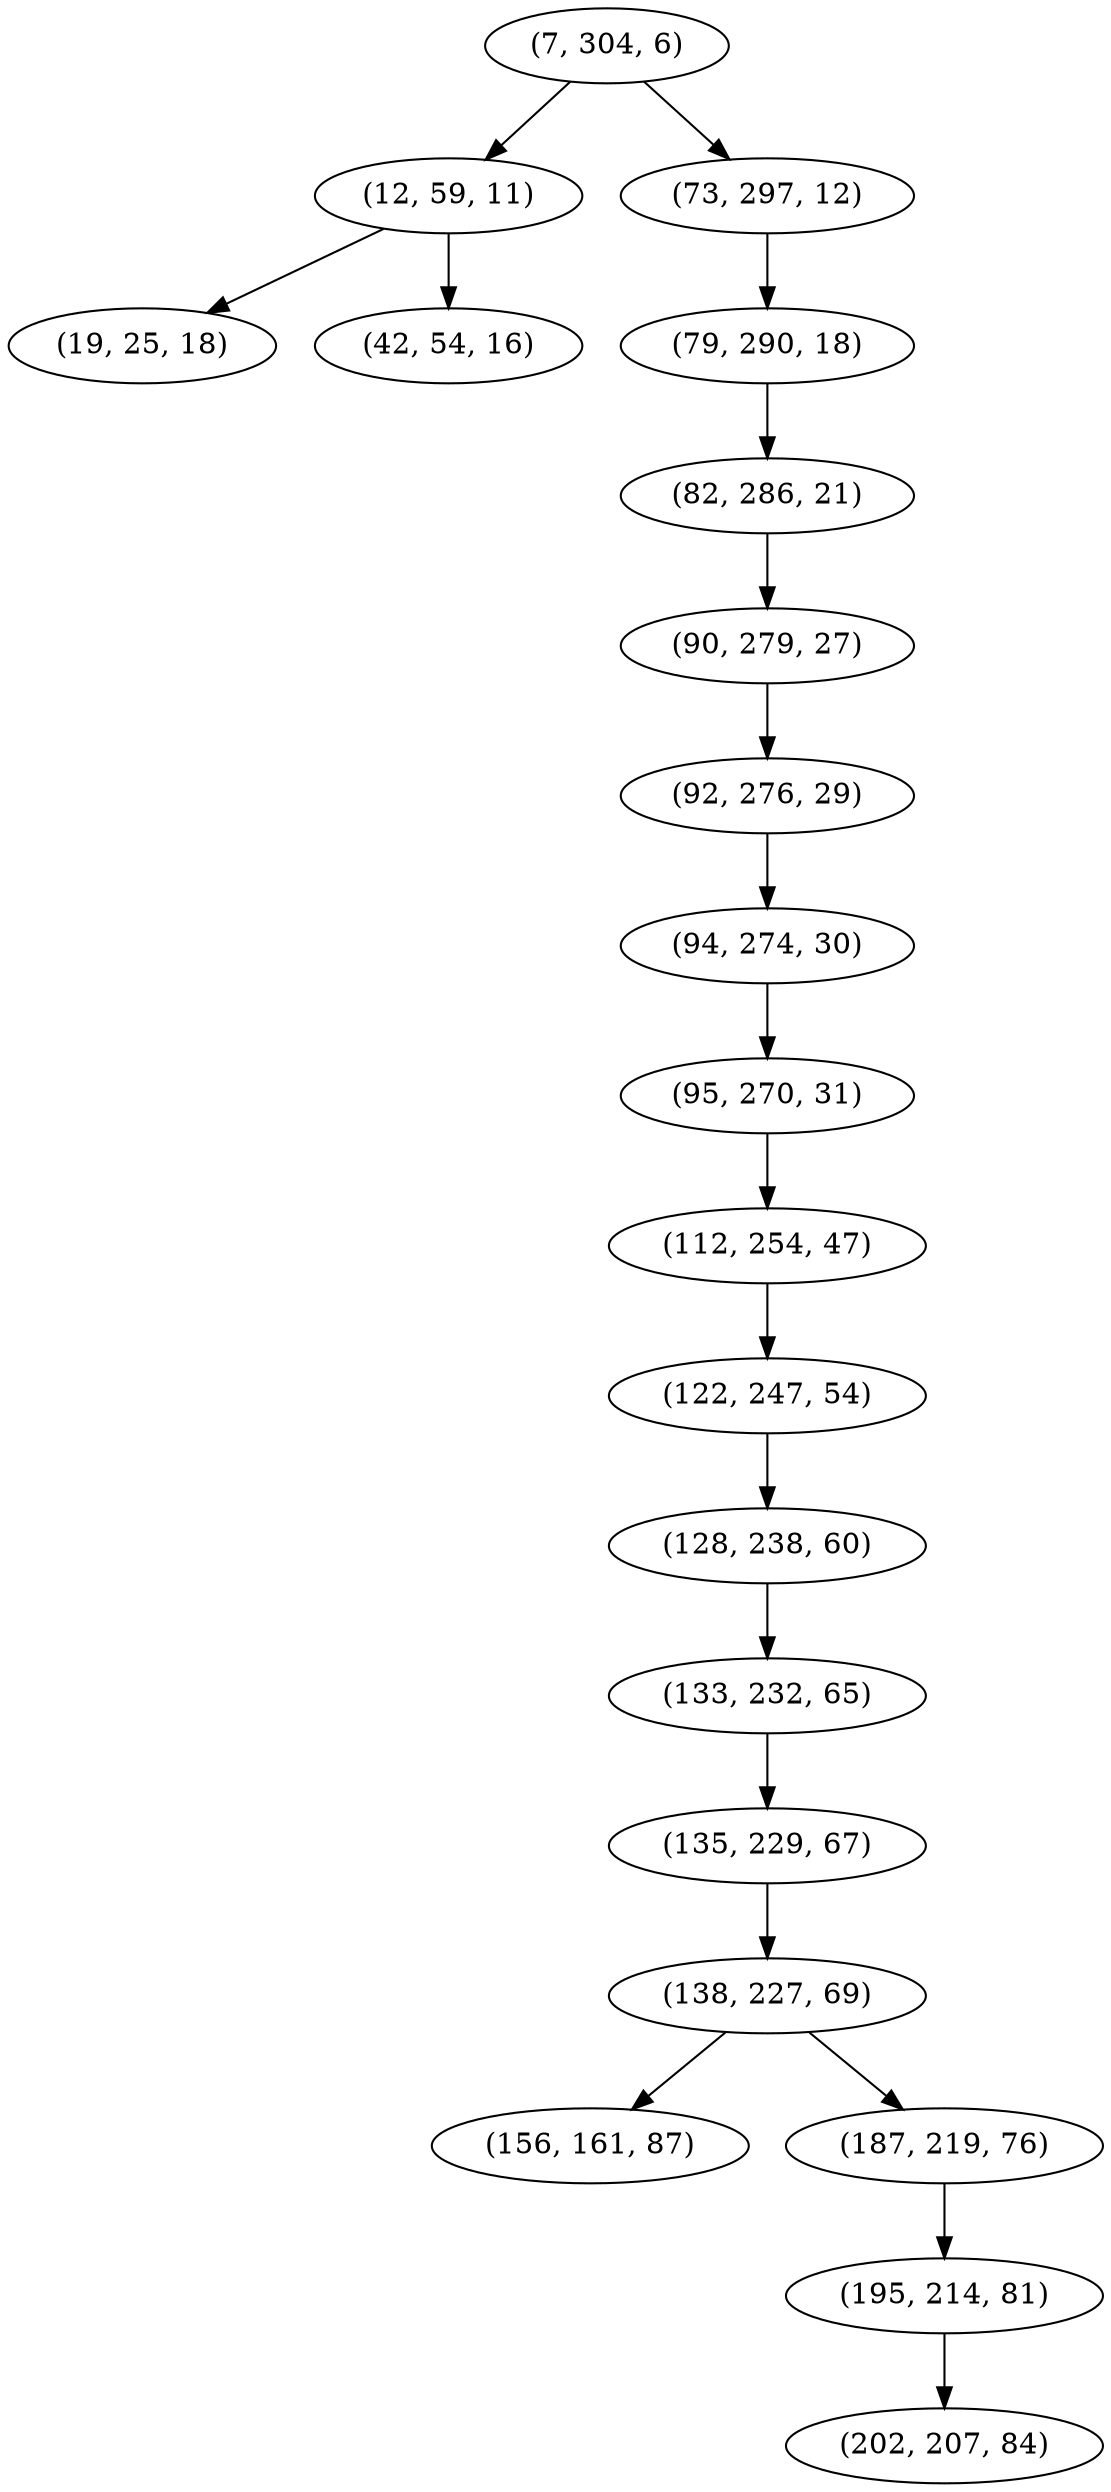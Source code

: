 digraph tree {
    "(7, 304, 6)";
    "(12, 59, 11)";
    "(19, 25, 18)";
    "(42, 54, 16)";
    "(73, 297, 12)";
    "(79, 290, 18)";
    "(82, 286, 21)";
    "(90, 279, 27)";
    "(92, 276, 29)";
    "(94, 274, 30)";
    "(95, 270, 31)";
    "(112, 254, 47)";
    "(122, 247, 54)";
    "(128, 238, 60)";
    "(133, 232, 65)";
    "(135, 229, 67)";
    "(138, 227, 69)";
    "(156, 161, 87)";
    "(187, 219, 76)";
    "(195, 214, 81)";
    "(202, 207, 84)";
    "(7, 304, 6)" -> "(12, 59, 11)";
    "(7, 304, 6)" -> "(73, 297, 12)";
    "(12, 59, 11)" -> "(19, 25, 18)";
    "(12, 59, 11)" -> "(42, 54, 16)";
    "(73, 297, 12)" -> "(79, 290, 18)";
    "(79, 290, 18)" -> "(82, 286, 21)";
    "(82, 286, 21)" -> "(90, 279, 27)";
    "(90, 279, 27)" -> "(92, 276, 29)";
    "(92, 276, 29)" -> "(94, 274, 30)";
    "(94, 274, 30)" -> "(95, 270, 31)";
    "(95, 270, 31)" -> "(112, 254, 47)";
    "(112, 254, 47)" -> "(122, 247, 54)";
    "(122, 247, 54)" -> "(128, 238, 60)";
    "(128, 238, 60)" -> "(133, 232, 65)";
    "(133, 232, 65)" -> "(135, 229, 67)";
    "(135, 229, 67)" -> "(138, 227, 69)";
    "(138, 227, 69)" -> "(156, 161, 87)";
    "(138, 227, 69)" -> "(187, 219, 76)";
    "(187, 219, 76)" -> "(195, 214, 81)";
    "(195, 214, 81)" -> "(202, 207, 84)";
}
